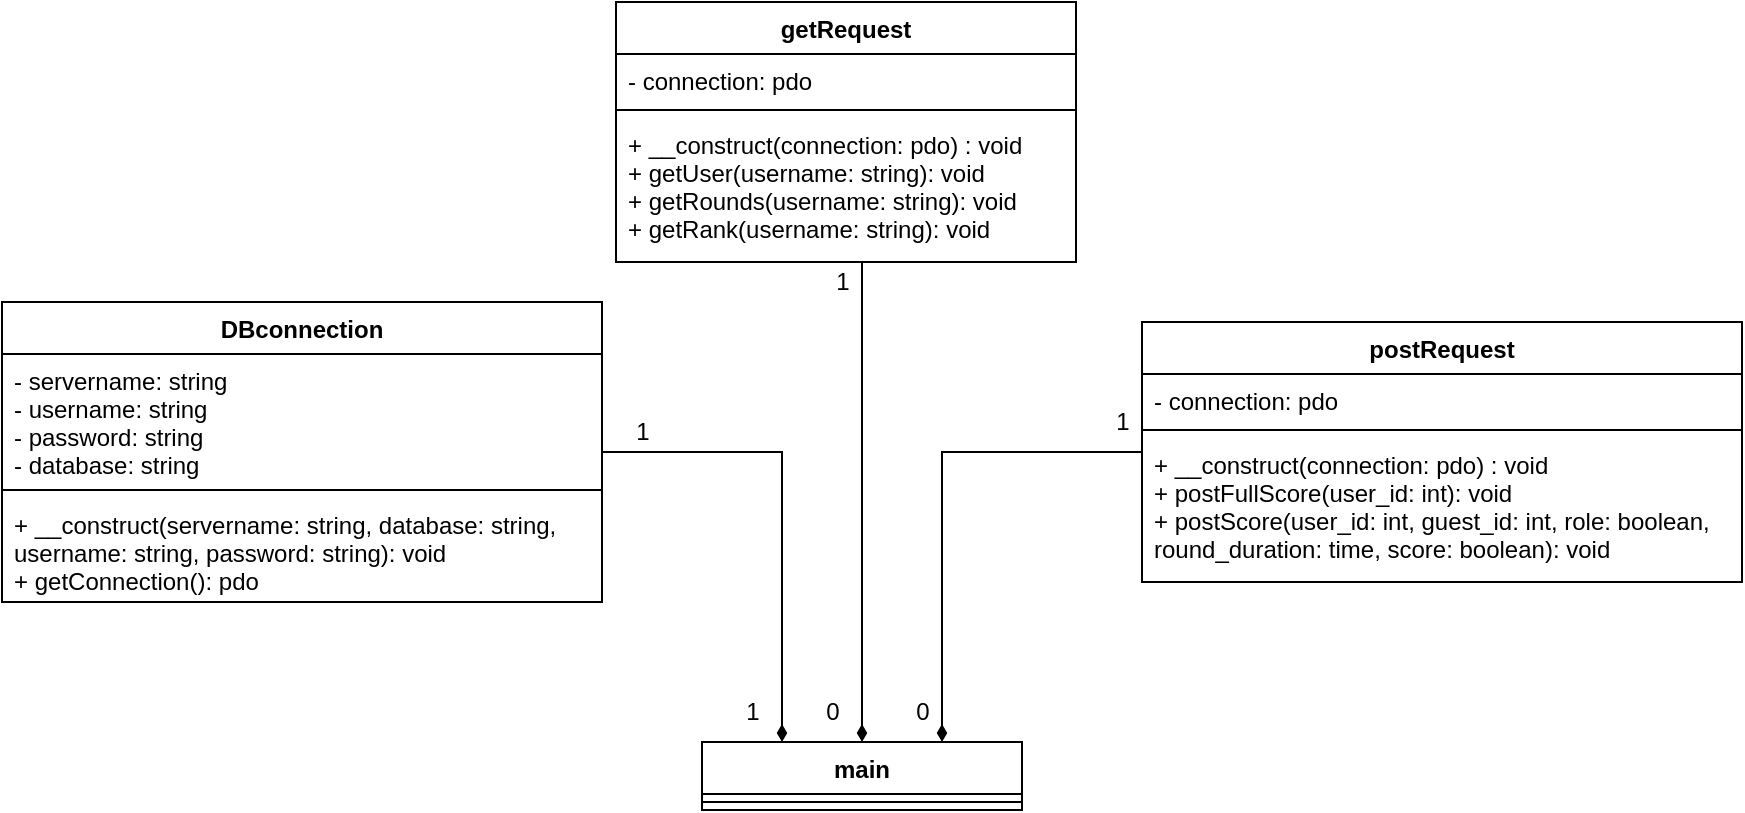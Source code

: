 <mxfile version="20.7.4" type="device"><diagram id="8NrF7r-yv8Eybbcfea3I" name="Seite-1"><mxGraphModel dx="1941" dy="659" grid="1" gridSize="10" guides="1" tooltips="1" connect="1" arrows="1" fold="1" page="1" pageScale="1" pageWidth="827" pageHeight="1169" math="0" shadow="0"><root><mxCell id="0"/><mxCell id="1" parent="0"/><mxCell id="dnrA0Y2RGMuLAxWxpMMi-15" style="edgeStyle=orthogonalEdgeStyle;rounded=0;orthogonalLoop=1;jettySize=auto;html=1;endArrow=diamondThin;endFill=1;" parent="1" source="Tq6ACVOvpkecDIygDWvL-7" target="dnrA0Y2RGMuLAxWxpMMi-10" edge="1"><mxGeometry relative="1" as="geometry"><Array as="points"><mxPoint x="-30" y="525"/></Array></mxGeometry></mxCell><mxCell id="Tq6ACVOvpkecDIygDWvL-7" value="DBconnection" style="swimlane;fontStyle=1;align=center;verticalAlign=top;childLayout=stackLayout;horizontal=1;startSize=26;horizontalStack=0;resizeParent=1;resizeParentMax=0;resizeLast=0;collapsible=1;marginBottom=0;" parent="1" vertex="1"><mxGeometry x="-420" y="450" width="300" height="150" as="geometry"/></mxCell><mxCell id="Tq6ACVOvpkecDIygDWvL-11" value="- servername: string&#10;- username: string&#10;- password: string&#10;- database: string" style="text;strokeColor=none;fillColor=none;align=left;verticalAlign=top;spacingLeft=4;spacingRight=4;overflow=hidden;rotatable=0;points=[[0,0.5],[1,0.5]];portConstraint=eastwest;" parent="Tq6ACVOvpkecDIygDWvL-7" vertex="1"><mxGeometry y="26" width="300" height="64" as="geometry"/></mxCell><mxCell id="Tq6ACVOvpkecDIygDWvL-9" value="" style="line;strokeWidth=1;fillColor=none;align=left;verticalAlign=middle;spacingTop=-1;spacingLeft=3;spacingRight=3;rotatable=0;labelPosition=right;points=[];portConstraint=eastwest;strokeColor=inherit;" parent="Tq6ACVOvpkecDIygDWvL-7" vertex="1"><mxGeometry y="90" width="300" height="8" as="geometry"/></mxCell><mxCell id="Tq6ACVOvpkecDIygDWvL-10" value="+ __construct(servername: string, database: string, &#10;username: string, password: string): void&#10;+ getConnection(): pdo" style="text;strokeColor=none;fillColor=none;align=left;verticalAlign=top;spacingLeft=4;spacingRight=4;overflow=hidden;rotatable=0;points=[[0,0.5],[1,0.5]];portConstraint=eastwest;" parent="Tq6ACVOvpkecDIygDWvL-7" vertex="1"><mxGeometry y="98" width="300" height="52" as="geometry"/></mxCell><mxCell id="dnrA0Y2RGMuLAxWxpMMi-17" style="edgeStyle=orthogonalEdgeStyle;rounded=0;orthogonalLoop=1;jettySize=auto;html=1;entryX=0.5;entryY=0;entryDx=0;entryDy=0;endArrow=diamondThin;endFill=1;" parent="1" source="dnrA0Y2RGMuLAxWxpMMi-2" target="dnrA0Y2RGMuLAxWxpMMi-10" edge="1"><mxGeometry relative="1" as="geometry"><Array as="points"><mxPoint x="10" y="450"/><mxPoint x="10" y="450"/></Array></mxGeometry></mxCell><mxCell id="dnrA0Y2RGMuLAxWxpMMi-2" value="getRequest" style="swimlane;fontStyle=1;align=center;verticalAlign=top;childLayout=stackLayout;horizontal=1;startSize=26;horizontalStack=0;resizeParent=1;resizeParentMax=0;resizeLast=0;collapsible=1;marginBottom=0;" parent="1" vertex="1"><mxGeometry x="-113" y="300" width="230" height="130" as="geometry"/></mxCell><mxCell id="dnrA0Y2RGMuLAxWxpMMi-3" value="- connection: pdo" style="text;strokeColor=none;fillColor=none;align=left;verticalAlign=top;spacingLeft=4;spacingRight=4;overflow=hidden;rotatable=0;points=[[0,0.5],[1,0.5]];portConstraint=eastwest;" parent="dnrA0Y2RGMuLAxWxpMMi-2" vertex="1"><mxGeometry y="26" width="230" height="24" as="geometry"/></mxCell><mxCell id="dnrA0Y2RGMuLAxWxpMMi-4" value="" style="line;strokeWidth=1;fillColor=none;align=left;verticalAlign=middle;spacingTop=-1;spacingLeft=3;spacingRight=3;rotatable=0;labelPosition=right;points=[];portConstraint=eastwest;strokeColor=inherit;" parent="dnrA0Y2RGMuLAxWxpMMi-2" vertex="1"><mxGeometry y="50" width="230" height="8" as="geometry"/></mxCell><mxCell id="dnrA0Y2RGMuLAxWxpMMi-5" value="+ __construct(connection: pdo) : void&#10;+ getUser(username: string): void&#10;+ getRounds(username: string): void&#10;+ getRank(username: string): void" style="text;strokeColor=none;fillColor=none;align=left;verticalAlign=top;spacingLeft=4;spacingRight=4;overflow=hidden;rotatable=0;points=[[0,0.5],[1,0.5]];portConstraint=eastwest;" parent="dnrA0Y2RGMuLAxWxpMMi-2" vertex="1"><mxGeometry y="58" width="230" height="72" as="geometry"/></mxCell><mxCell id="dnrA0Y2RGMuLAxWxpMMi-16" style="edgeStyle=orthogonalEdgeStyle;rounded=0;orthogonalLoop=1;jettySize=auto;html=1;entryX=0.75;entryY=0;entryDx=0;entryDy=0;endArrow=diamondThin;endFill=1;" parent="1" source="dnrA0Y2RGMuLAxWxpMMi-6" target="dnrA0Y2RGMuLAxWxpMMi-10" edge="1"><mxGeometry relative="1" as="geometry"/></mxCell><mxCell id="dnrA0Y2RGMuLAxWxpMMi-6" value="postRequest" style="swimlane;fontStyle=1;align=center;verticalAlign=top;childLayout=stackLayout;horizontal=1;startSize=26;horizontalStack=0;resizeParent=1;resizeParentMax=0;resizeLast=0;collapsible=1;marginBottom=0;" parent="1" vertex="1"><mxGeometry x="150" y="460" width="300" height="130" as="geometry"/></mxCell><mxCell id="dnrA0Y2RGMuLAxWxpMMi-7" value="- connection: pdo" style="text;strokeColor=none;fillColor=none;align=left;verticalAlign=top;spacingLeft=4;spacingRight=4;overflow=hidden;rotatable=0;points=[[0,0.5],[1,0.5]];portConstraint=eastwest;" parent="dnrA0Y2RGMuLAxWxpMMi-6" vertex="1"><mxGeometry y="26" width="300" height="24" as="geometry"/></mxCell><mxCell id="dnrA0Y2RGMuLAxWxpMMi-8" value="" style="line;strokeWidth=1;fillColor=none;align=left;verticalAlign=middle;spacingTop=-1;spacingLeft=3;spacingRight=3;rotatable=0;labelPosition=right;points=[];portConstraint=eastwest;strokeColor=inherit;" parent="dnrA0Y2RGMuLAxWxpMMi-6" vertex="1"><mxGeometry y="50" width="300" height="8" as="geometry"/></mxCell><mxCell id="dnrA0Y2RGMuLAxWxpMMi-9" value="+ __construct(connection: pdo) : void&#10;+ postFullScore(user_id: int): void&#10;+ postScore(user_id: int, guest_id: int, role: boolean, &#10;round_duration: time, score: boolean): void" style="text;strokeColor=none;fillColor=none;align=left;verticalAlign=top;spacingLeft=4;spacingRight=4;overflow=hidden;rotatable=0;points=[[0,0.5],[1,0.5]];portConstraint=eastwest;" parent="dnrA0Y2RGMuLAxWxpMMi-6" vertex="1"><mxGeometry y="58" width="300" height="72" as="geometry"/></mxCell><mxCell id="dnrA0Y2RGMuLAxWxpMMi-10" value="main" style="swimlane;fontStyle=1;align=center;verticalAlign=top;childLayout=stackLayout;horizontal=1;startSize=26;horizontalStack=0;resizeParent=1;resizeParentMax=0;resizeLast=0;collapsible=1;marginBottom=0;" parent="1" vertex="1"><mxGeometry x="-70" y="670" width="160" height="34" as="geometry"/></mxCell><mxCell id="dnrA0Y2RGMuLAxWxpMMi-12" value="" style="line;strokeWidth=1;fillColor=none;align=left;verticalAlign=middle;spacingTop=-1;spacingLeft=3;spacingRight=3;rotatable=0;labelPosition=right;points=[];portConstraint=eastwest;strokeColor=inherit;" parent="dnrA0Y2RGMuLAxWxpMMi-10" vertex="1"><mxGeometry y="26" width="160" height="8" as="geometry"/></mxCell><mxCell id="dnrA0Y2RGMuLAxWxpMMi-18" value="1" style="text;html=1;align=center;verticalAlign=middle;resizable=0;points=[];autosize=1;strokeColor=none;fillColor=none;" parent="1" vertex="1"><mxGeometry x="-60" y="640" width="30" height="30" as="geometry"/></mxCell><mxCell id="dnrA0Y2RGMuLAxWxpMMi-19" value="1" style="text;html=1;align=center;verticalAlign=middle;resizable=0;points=[];autosize=1;strokeColor=none;fillColor=none;" parent="1" vertex="1"><mxGeometry x="-115" y="500" width="30" height="30" as="geometry"/></mxCell><mxCell id="dnrA0Y2RGMuLAxWxpMMi-20" value="0" style="text;html=1;align=center;verticalAlign=middle;resizable=0;points=[];autosize=1;strokeColor=none;fillColor=none;" parent="1" vertex="1"><mxGeometry x="-20" y="640" width="30" height="30" as="geometry"/></mxCell><mxCell id="dnrA0Y2RGMuLAxWxpMMi-21" value="0" style="text;html=1;align=center;verticalAlign=middle;resizable=0;points=[];autosize=1;strokeColor=none;fillColor=none;" parent="1" vertex="1"><mxGeometry x="25" y="640" width="30" height="30" as="geometry"/></mxCell><mxCell id="dnrA0Y2RGMuLAxWxpMMi-22" value="1" style="text;html=1;align=center;verticalAlign=middle;resizable=0;points=[];autosize=1;strokeColor=none;fillColor=none;" parent="1" vertex="1"><mxGeometry x="-15" y="425" width="30" height="30" as="geometry"/></mxCell><mxCell id="dnrA0Y2RGMuLAxWxpMMi-23" value="1" style="text;html=1;align=center;verticalAlign=middle;resizable=0;points=[];autosize=1;strokeColor=none;fillColor=none;" parent="1" vertex="1"><mxGeometry x="125" y="495" width="30" height="30" as="geometry"/></mxCell></root></mxGraphModel></diagram></mxfile>